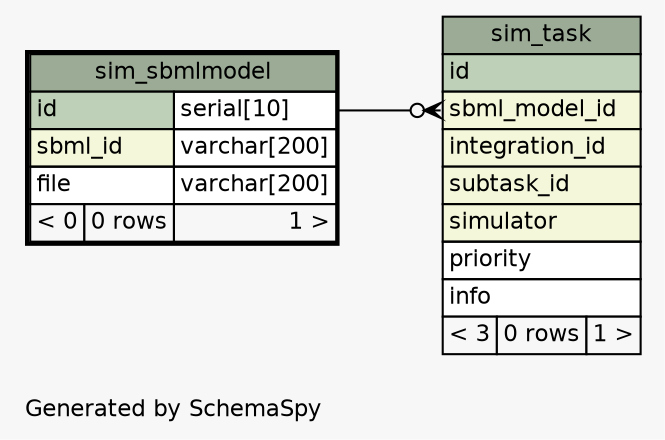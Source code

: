 // dot 2.26.3 on Linux 3.11.0-12-generic
// SchemaSpy rev 590
digraph "oneDegreeRelationshipsDiagram" {
  graph [
    rankdir="RL"
    bgcolor="#f7f7f7"
    label="\nGenerated by SchemaSpy"
    labeljust="l"
    nodesep="0.18"
    ranksep="0.46"
    fontname="Helvetica"
    fontsize="11"
  ];
  node [
    fontname="Helvetica"
    fontsize="11"
    shape="plaintext"
  ];
  edge [
    arrowsize="0.8"
  ];
  "sim_task":"sbml_model_id":w -> "sim_sbmlmodel":"id.type":e [arrowhead=none dir=back arrowtail=crowodot];
  "sim_sbmlmodel" [
    label=<
    <TABLE BORDER="2" CELLBORDER="1" CELLSPACING="0" BGCOLOR="#ffffff">
      <TR><TD COLSPAN="3" BGCOLOR="#9bab96" ALIGN="CENTER">sim_sbmlmodel</TD></TR>
      <TR><TD PORT="id" COLSPAN="2" BGCOLOR="#bed1b8" ALIGN="LEFT">id</TD><TD PORT="id.type" ALIGN="LEFT">serial[10]</TD></TR>
      <TR><TD PORT="sbml_id" COLSPAN="2" BGCOLOR="#f4f7da" ALIGN="LEFT">sbml_id</TD><TD PORT="sbml_id.type" ALIGN="LEFT">varchar[200]</TD></TR>
      <TR><TD PORT="file" COLSPAN="2" ALIGN="LEFT">file</TD><TD PORT="file.type" ALIGN="LEFT">varchar[200]</TD></TR>
      <TR><TD ALIGN="LEFT" BGCOLOR="#f7f7f7">&lt; 0</TD><TD ALIGN="RIGHT" BGCOLOR="#f7f7f7">0 rows</TD><TD ALIGN="RIGHT" BGCOLOR="#f7f7f7">1 &gt;</TD></TR>
    </TABLE>>
    URL="sim_sbmlmodel.html"
    tooltip="sim_sbmlmodel"
  ];
  "sim_task" [
    label=<
    <TABLE BORDER="0" CELLBORDER="1" CELLSPACING="0" BGCOLOR="#ffffff">
      <TR><TD COLSPAN="3" BGCOLOR="#9bab96" ALIGN="CENTER">sim_task</TD></TR>
      <TR><TD PORT="id" COLSPAN="3" BGCOLOR="#bed1b8" ALIGN="LEFT">id</TD></TR>
      <TR><TD PORT="sbml_model_id" COLSPAN="3" BGCOLOR="#f4f7da" ALIGN="LEFT">sbml_model_id</TD></TR>
      <TR><TD PORT="integration_id" COLSPAN="3" BGCOLOR="#f4f7da" ALIGN="LEFT">integration_id</TD></TR>
      <TR><TD PORT="subtask_id" COLSPAN="3" BGCOLOR="#f4f7da" ALIGN="LEFT">subtask_id</TD></TR>
      <TR><TD PORT="simulator" COLSPAN="3" BGCOLOR="#f4f7da" ALIGN="LEFT">simulator</TD></TR>
      <TR><TD PORT="priority" COLSPAN="3" ALIGN="LEFT">priority</TD></TR>
      <TR><TD PORT="info" COLSPAN="3" ALIGN="LEFT">info</TD></TR>
      <TR><TD ALIGN="LEFT" BGCOLOR="#f7f7f7">&lt; 3</TD><TD ALIGN="RIGHT" BGCOLOR="#f7f7f7">0 rows</TD><TD ALIGN="RIGHT" BGCOLOR="#f7f7f7">1 &gt;</TD></TR>
    </TABLE>>
    URL="sim_task.html"
    tooltip="sim_task"
  ];
}
